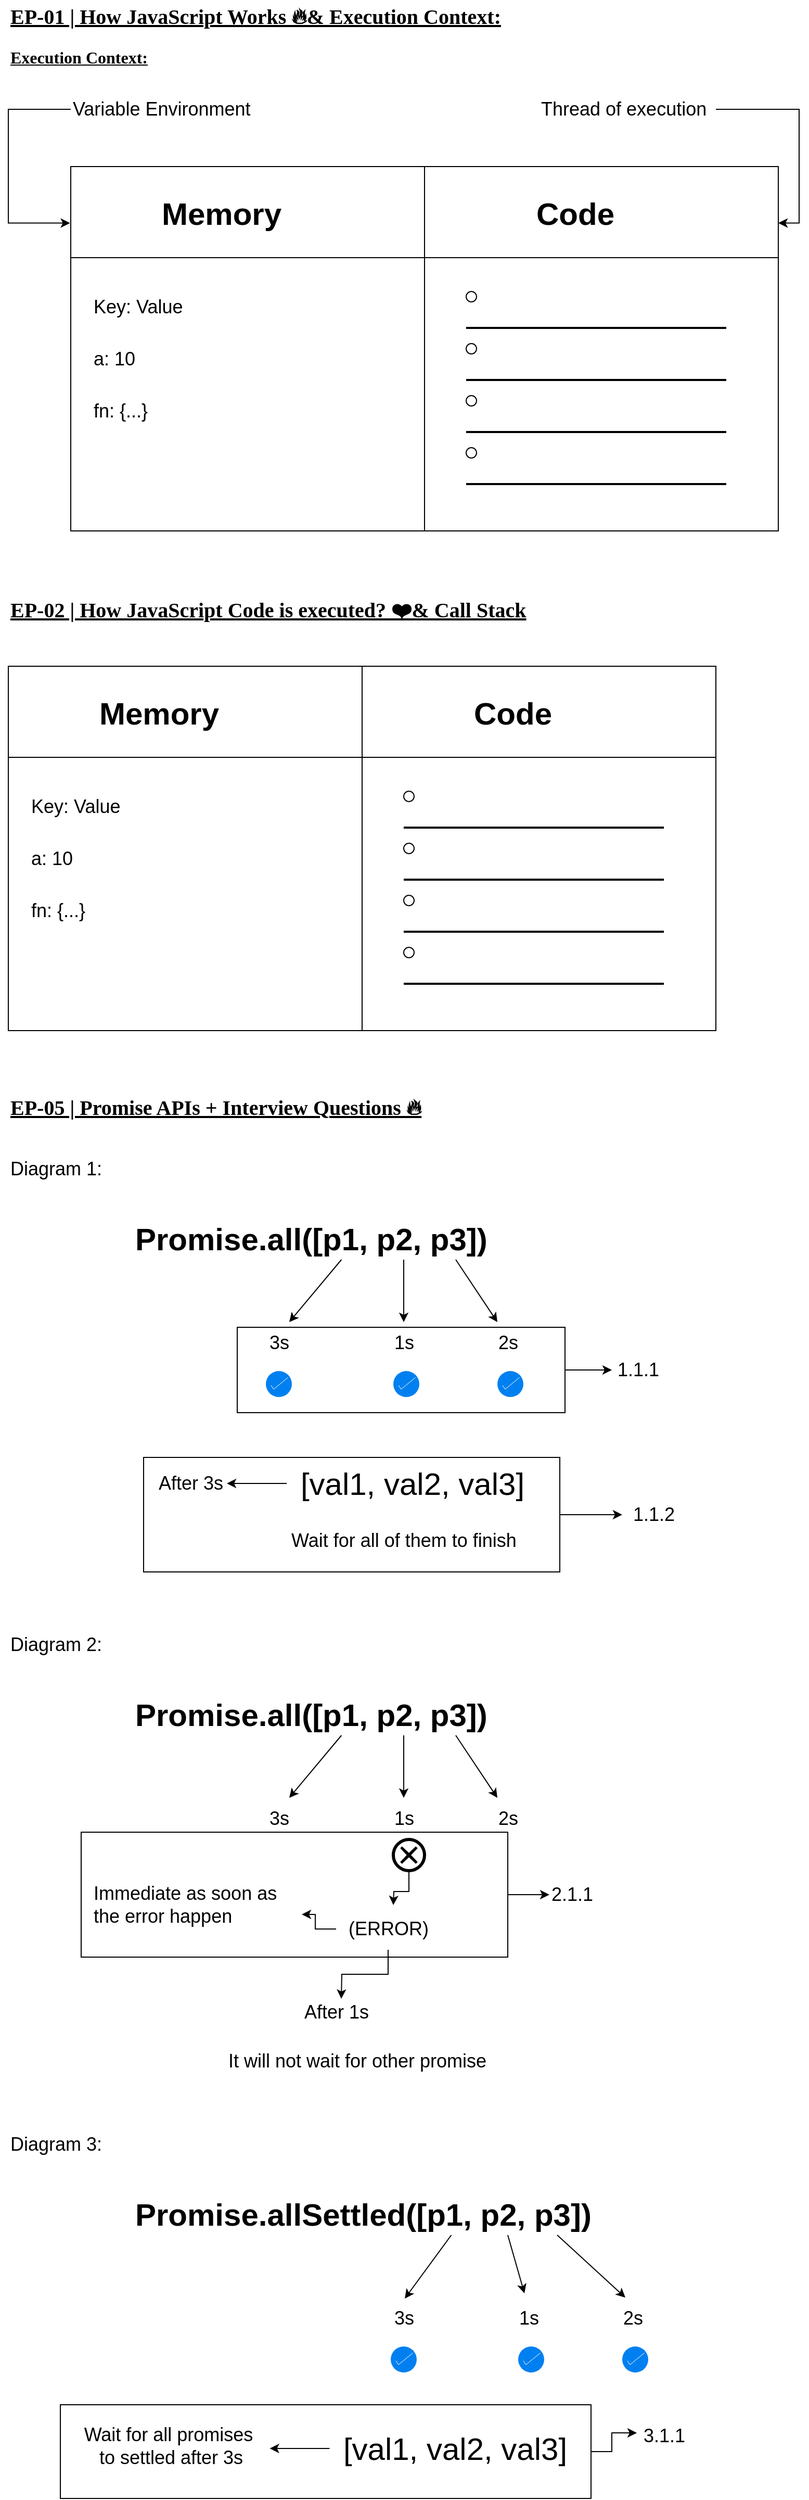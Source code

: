 <mxfile version="24.7.17">
  <diagram name="Page-1" id="IenoM4D7ilRDQg2AX0kS">
    <mxGraphModel dx="880" dy="468" grid="1" gridSize="10" guides="1" tooltips="1" connect="1" arrows="1" fold="1" page="1" pageScale="1" pageWidth="850" pageHeight="1100" math="0" shadow="0">
      <root>
        <mxCell id="0" />
        <mxCell id="1" parent="0" />
        <mxCell id="xbgUnlMK1WNvJELJu_Kj-1" value="&lt;div style=&quot;&quot;&gt;&lt;font size=&quot;1&quot; face=&quot;poppins&quot; style=&quot;&quot;&gt;&lt;b style=&quot;&quot;&gt;&lt;u style=&quot;font-size: 20px;&quot;&gt;EP-01 | How JavaScript Works 🔥&amp;amp; Execution Context:&lt;/u&gt;&lt;/b&gt;&lt;/font&gt;&lt;/div&gt;" style="text;html=1;align=left;verticalAlign=middle;whiteSpace=wrap;rounded=0;strokeWidth=1;" parent="1" vertex="1">
          <mxGeometry x="40" y="40" width="550" height="30" as="geometry" />
        </mxCell>
        <mxCell id="xbgUnlMK1WNvJELJu_Kj-2" value="&lt;div style=&quot;font-size: 16px;&quot;&gt;&lt;font face=&quot;poppins&quot; style=&quot;font-size: 16px;&quot;&gt;&lt;b&gt;&lt;u&gt;Execution Context:&lt;/u&gt;&lt;/b&gt;&lt;/font&gt;&lt;/div&gt;" style="text;html=1;align=left;verticalAlign=middle;whiteSpace=wrap;rounded=0;strokeWidth=1;" parent="1" vertex="1">
          <mxGeometry x="40" y="80" width="440" height="30" as="geometry" />
        </mxCell>
        <mxCell id="oHFfaCjihx42DzxQGfnm-2" value="&lt;div style=&quot;&quot;&gt;&lt;font face=&quot;poppins&quot;&gt;&lt;span style=&quot;font-size: 20px;&quot;&gt;&lt;b&gt;&lt;u&gt;EP-02 | How JavaScript Code is executed? ❤️&amp;amp; Call Stack&lt;/u&gt;&lt;/b&gt;&lt;/span&gt;&lt;/font&gt;&lt;br&gt;&lt;/div&gt;" style="text;html=1;align=left;verticalAlign=middle;whiteSpace=wrap;rounded=0;strokeWidth=1;" parent="1" vertex="1">
          <mxGeometry x="40" y="610" width="740" height="30" as="geometry" />
        </mxCell>
        <mxCell id="oHFfaCjihx42DzxQGfnm-29" value="" style="group" parent="1" vertex="1" connectable="0">
          <mxGeometry x="40" y="130" width="760" height="420" as="geometry" />
        </mxCell>
        <mxCell id="xbgUnlMK1WNvJELJu_Kj-4" value="" style="rounded=0;whiteSpace=wrap;html=1;fillColor=none;" parent="oHFfaCjihx42DzxQGfnm-29" vertex="1">
          <mxGeometry x="60" y="70" width="680" height="350" as="geometry" />
        </mxCell>
        <mxCell id="xbgUnlMK1WNvJELJu_Kj-16" value="" style="endArrow=none;html=1;rounded=0;entryX=0.5;entryY=0;entryDx=0;entryDy=0;exitX=0.5;exitY=1;exitDx=0;exitDy=0;" parent="oHFfaCjihx42DzxQGfnm-29" source="xbgUnlMK1WNvJELJu_Kj-4" target="xbgUnlMK1WNvJELJu_Kj-4" edge="1">
          <mxGeometry width="50" height="50" relative="1" as="geometry">
            <mxPoint x="360" y="170" as="sourcePoint" />
            <mxPoint x="410" y="120" as="targetPoint" />
          </mxGeometry>
        </mxCell>
        <mxCell id="xbgUnlMK1WNvJELJu_Kj-17" value="" style="endArrow=none;html=1;rounded=0;entryX=0;entryY=0.25;entryDx=0;entryDy=0;exitX=1;exitY=0.25;exitDx=0;exitDy=0;" parent="oHFfaCjihx42DzxQGfnm-29" source="xbgUnlMK1WNvJELJu_Kj-4" target="xbgUnlMK1WNvJELJu_Kj-4" edge="1">
          <mxGeometry width="50" height="50" relative="1" as="geometry">
            <mxPoint x="450" y="410" as="sourcePoint" />
            <mxPoint x="450" y="60" as="targetPoint" />
          </mxGeometry>
        </mxCell>
        <mxCell id="xbgUnlMK1WNvJELJu_Kj-18" value="&lt;font style=&quot;font-size: 30px;&quot;&gt;&lt;b style=&quot;font-size: 30px;&quot;&gt;Memory&lt;/b&gt;&lt;/font&gt;" style="text;html=1;align=center;verticalAlign=middle;whiteSpace=wrap;rounded=0;fontSize=30;" parent="oHFfaCjihx42DzxQGfnm-29" vertex="1">
          <mxGeometry x="150" y="100" width="110" height="30" as="geometry" />
        </mxCell>
        <mxCell id="xbgUnlMK1WNvJELJu_Kj-19" value="&lt;font style=&quot;font-size: 30px;&quot;&gt;&lt;b style=&quot;font-size: 30px;&quot;&gt;Code&lt;/b&gt;&lt;/font&gt;" style="text;html=1;align=center;verticalAlign=middle;whiteSpace=wrap;rounded=0;fontSize=30;" parent="oHFfaCjihx42DzxQGfnm-29" vertex="1">
          <mxGeometry x="490" y="100" width="110" height="30" as="geometry" />
        </mxCell>
        <mxCell id="xbgUnlMK1WNvJELJu_Kj-21" value="&lt;font style=&quot;font-size: 18px;&quot;&gt;Key: Value&lt;/font&gt;" style="text;html=1;align=left;verticalAlign=middle;whiteSpace=wrap;rounded=0;fontSize=18;" parent="oHFfaCjihx42DzxQGfnm-29" vertex="1">
          <mxGeometry x="80" y="190" width="90" height="30" as="geometry" />
        </mxCell>
        <mxCell id="xbgUnlMK1WNvJELJu_Kj-22" value="&lt;font style=&quot;font-size: 18px;&quot;&gt;a: 10&lt;/font&gt;" style="text;html=1;align=left;verticalAlign=middle;whiteSpace=wrap;rounded=0;fontSize=18;" parent="oHFfaCjihx42DzxQGfnm-29" vertex="1">
          <mxGeometry x="80" y="240" width="90" height="30" as="geometry" />
        </mxCell>
        <mxCell id="xbgUnlMK1WNvJELJu_Kj-23" value="&lt;font style=&quot;font-size: 18px;&quot;&gt;fn: {...}&lt;/font&gt;" style="text;html=1;align=left;verticalAlign=middle;whiteSpace=wrap;rounded=0;fontSize=18;" parent="oHFfaCjihx42DzxQGfnm-29" vertex="1">
          <mxGeometry x="80" y="290" width="90" height="30" as="geometry" />
        </mxCell>
        <mxCell id="xbgUnlMK1WNvJELJu_Kj-94" value="" style="group" parent="oHFfaCjihx42DzxQGfnm-29" vertex="1" connectable="0">
          <mxGeometry x="440" y="190" width="250" height="40" as="geometry" />
        </mxCell>
        <mxCell id="xbgUnlMK1WNvJELJu_Kj-24" value="" style="ellipse;whiteSpace=wrap;html=1;aspect=fixed;fillColor=none;" parent="xbgUnlMK1WNvJELJu_Kj-94" vertex="1">
          <mxGeometry width="10" height="10" as="geometry" />
        </mxCell>
        <mxCell id="xbgUnlMK1WNvJELJu_Kj-93" value="" style="line;strokeWidth=2;html=1;" parent="xbgUnlMK1WNvJELJu_Kj-94" vertex="1">
          <mxGeometry y="30" width="250" height="10" as="geometry" />
        </mxCell>
        <mxCell id="xbgUnlMK1WNvJELJu_Kj-99" value="" style="group" parent="oHFfaCjihx42DzxQGfnm-29" vertex="1" connectable="0">
          <mxGeometry x="440" y="240" width="250" height="40" as="geometry" />
        </mxCell>
        <mxCell id="xbgUnlMK1WNvJELJu_Kj-100" value="" style="ellipse;whiteSpace=wrap;html=1;aspect=fixed;fillColor=none;" parent="xbgUnlMK1WNvJELJu_Kj-99" vertex="1">
          <mxGeometry width="10" height="10" as="geometry" />
        </mxCell>
        <mxCell id="xbgUnlMK1WNvJELJu_Kj-101" value="" style="line;strokeWidth=2;html=1;" parent="xbgUnlMK1WNvJELJu_Kj-99" vertex="1">
          <mxGeometry y="30" width="250" height="10" as="geometry" />
        </mxCell>
        <mxCell id="xbgUnlMK1WNvJELJu_Kj-102" value="" style="group" parent="oHFfaCjihx42DzxQGfnm-29" vertex="1" connectable="0">
          <mxGeometry x="440" y="290" width="250" height="40" as="geometry" />
        </mxCell>
        <mxCell id="xbgUnlMK1WNvJELJu_Kj-103" value="" style="ellipse;whiteSpace=wrap;html=1;aspect=fixed;fillColor=none;" parent="xbgUnlMK1WNvJELJu_Kj-102" vertex="1">
          <mxGeometry width="10" height="10" as="geometry" />
        </mxCell>
        <mxCell id="xbgUnlMK1WNvJELJu_Kj-104" value="" style="line;strokeWidth=2;html=1;" parent="xbgUnlMK1WNvJELJu_Kj-102" vertex="1">
          <mxGeometry y="30" width="250" height="10" as="geometry" />
        </mxCell>
        <mxCell id="xbgUnlMK1WNvJELJu_Kj-111" value="" style="group" parent="oHFfaCjihx42DzxQGfnm-29" vertex="1" connectable="0">
          <mxGeometry x="440" y="340" width="250" height="40" as="geometry" />
        </mxCell>
        <mxCell id="xbgUnlMK1WNvJELJu_Kj-112" value="" style="ellipse;whiteSpace=wrap;html=1;aspect=fixed;fillColor=none;" parent="xbgUnlMK1WNvJELJu_Kj-111" vertex="1">
          <mxGeometry width="10" height="10" as="geometry" />
        </mxCell>
        <mxCell id="xbgUnlMK1WNvJELJu_Kj-113" value="" style="line;strokeWidth=2;html=1;" parent="xbgUnlMK1WNvJELJu_Kj-111" vertex="1">
          <mxGeometry y="30" width="250" height="10" as="geometry" />
        </mxCell>
        <mxCell id="xbgUnlMK1WNvJELJu_Kj-114" value="Variable Environment" style="text;html=1;align=left;verticalAlign=middle;whiteSpace=wrap;rounded=0;fontSize=18;" parent="oHFfaCjihx42DzxQGfnm-29" vertex="1">
          <mxGeometry x="60" width="180" height="30" as="geometry" />
        </mxCell>
        <mxCell id="xbgUnlMK1WNvJELJu_Kj-126" value=" " style="edgeStyle=orthogonalEdgeStyle;rounded=0;orthogonalLoop=1;jettySize=auto;html=1;entryX=-0.001;entryY=0.155;entryDx=0;entryDy=0;entryPerimeter=0;exitX=0;exitY=0.5;exitDx=0;exitDy=0;" parent="oHFfaCjihx42DzxQGfnm-29" source="xbgUnlMK1WNvJELJu_Kj-114" target="xbgUnlMK1WNvJELJu_Kj-4" edge="1">
          <mxGeometry relative="1" as="geometry">
            <Array as="points">
              <mxPoint y="15" />
              <mxPoint y="124" />
            </Array>
          </mxGeometry>
        </mxCell>
        <mxCell id="xbgUnlMK1WNvJELJu_Kj-127" value="Thread of execution" style="text;html=1;align=left;verticalAlign=middle;whiteSpace=wrap;rounded=0;fontSize=18;" parent="oHFfaCjihx42DzxQGfnm-29" vertex="1">
          <mxGeometry x="510" width="170" height="30" as="geometry" />
        </mxCell>
        <mxCell id="xbgUnlMK1WNvJELJu_Kj-131" style="edgeStyle=orthogonalEdgeStyle;rounded=0;orthogonalLoop=1;jettySize=auto;html=1;entryX=1;entryY=0.155;entryDx=0;entryDy=0;entryPerimeter=0;" parent="oHFfaCjihx42DzxQGfnm-29" source="xbgUnlMK1WNvJELJu_Kj-127" target="xbgUnlMK1WNvJELJu_Kj-4" edge="1">
          <mxGeometry relative="1" as="geometry">
            <Array as="points">
              <mxPoint x="760" y="15" />
              <mxPoint x="760" y="124" />
            </Array>
          </mxGeometry>
        </mxCell>
        <mxCell id="BOO1bQwASn4AwliXYISy-4" value="" style="group" parent="1" vertex="1" connectable="0">
          <mxGeometry x="40" y="680" width="730" height="350" as="geometry" />
        </mxCell>
        <mxCell id="oHFfaCjihx42DzxQGfnm-33" value="" style="rounded=0;whiteSpace=wrap;html=1;fillColor=none;" parent="BOO1bQwASn4AwliXYISy-4" vertex="1">
          <mxGeometry width="680" height="350" as="geometry" />
        </mxCell>
        <mxCell id="oHFfaCjihx42DzxQGfnm-34" value="" style="endArrow=none;html=1;rounded=0;entryX=0.5;entryY=0;entryDx=0;entryDy=0;exitX=0.5;exitY=1;exitDx=0;exitDy=0;" parent="BOO1bQwASn4AwliXYISy-4" source="oHFfaCjihx42DzxQGfnm-33" target="oHFfaCjihx42DzxQGfnm-33" edge="1">
          <mxGeometry width="50" height="50" relative="1" as="geometry">
            <mxPoint x="300" y="100" as="sourcePoint" />
            <mxPoint x="350" y="50" as="targetPoint" />
          </mxGeometry>
        </mxCell>
        <mxCell id="oHFfaCjihx42DzxQGfnm-35" value="" style="endArrow=none;html=1;rounded=0;entryX=0;entryY=0.25;entryDx=0;entryDy=0;exitX=1;exitY=0.25;exitDx=0;exitDy=0;" parent="BOO1bQwASn4AwliXYISy-4" source="oHFfaCjihx42DzxQGfnm-33" target="oHFfaCjihx42DzxQGfnm-33" edge="1">
          <mxGeometry width="50" height="50" relative="1" as="geometry">
            <mxPoint x="390" y="340" as="sourcePoint" />
            <mxPoint x="390" y="-10" as="targetPoint" />
          </mxGeometry>
        </mxCell>
        <mxCell id="oHFfaCjihx42DzxQGfnm-36" value="&lt;font style=&quot;font-size: 30px;&quot;&gt;&lt;b style=&quot;font-size: 30px;&quot;&gt;Memory&lt;/b&gt;&lt;/font&gt;" style="text;html=1;align=center;verticalAlign=middle;whiteSpace=wrap;rounded=0;fontSize=30;" parent="BOO1bQwASn4AwliXYISy-4" vertex="1">
          <mxGeometry x="90" y="30" width="110" height="30" as="geometry" />
        </mxCell>
        <mxCell id="oHFfaCjihx42DzxQGfnm-37" value="&lt;font style=&quot;font-size: 30px;&quot;&gt;&lt;b style=&quot;font-size: 30px;&quot;&gt;Code&lt;/b&gt;&lt;/font&gt;" style="text;html=1;align=center;verticalAlign=middle;whiteSpace=wrap;rounded=0;fontSize=30;" parent="BOO1bQwASn4AwliXYISy-4" vertex="1">
          <mxGeometry x="430" y="30" width="110" height="30" as="geometry" />
        </mxCell>
        <mxCell id="oHFfaCjihx42DzxQGfnm-38" value="&lt;font style=&quot;font-size: 18px;&quot;&gt;Key: Value&lt;/font&gt;" style="text;html=1;align=left;verticalAlign=middle;whiteSpace=wrap;rounded=0;fontSize=18;" parent="BOO1bQwASn4AwliXYISy-4" vertex="1">
          <mxGeometry x="20" y="120" width="90" height="30" as="geometry" />
        </mxCell>
        <mxCell id="oHFfaCjihx42DzxQGfnm-39" value="&lt;font style=&quot;font-size: 18px;&quot;&gt;a: 10&lt;/font&gt;" style="text;html=1;align=left;verticalAlign=middle;whiteSpace=wrap;rounded=0;fontSize=18;" parent="BOO1bQwASn4AwliXYISy-4" vertex="1">
          <mxGeometry x="20" y="170" width="90" height="30" as="geometry" />
        </mxCell>
        <mxCell id="oHFfaCjihx42DzxQGfnm-40" value="&lt;font style=&quot;font-size: 18px;&quot;&gt;fn: {...}&lt;/font&gt;" style="text;html=1;align=left;verticalAlign=middle;whiteSpace=wrap;rounded=0;fontSize=18;" parent="BOO1bQwASn4AwliXYISy-4" vertex="1">
          <mxGeometry x="20" y="220" width="90" height="30" as="geometry" />
        </mxCell>
        <mxCell id="oHFfaCjihx42DzxQGfnm-41" value="" style="group" parent="BOO1bQwASn4AwliXYISy-4" vertex="1" connectable="0">
          <mxGeometry x="380" y="120" width="250" height="40" as="geometry" />
        </mxCell>
        <mxCell id="oHFfaCjihx42DzxQGfnm-42" value="" style="ellipse;whiteSpace=wrap;html=1;aspect=fixed;fillColor=none;" parent="oHFfaCjihx42DzxQGfnm-41" vertex="1">
          <mxGeometry width="10" height="10" as="geometry" />
        </mxCell>
        <mxCell id="oHFfaCjihx42DzxQGfnm-43" value="" style="line;strokeWidth=2;html=1;" parent="oHFfaCjihx42DzxQGfnm-41" vertex="1">
          <mxGeometry y="30" width="250" height="10" as="geometry" />
        </mxCell>
        <mxCell id="oHFfaCjihx42DzxQGfnm-44" value="" style="group" parent="BOO1bQwASn4AwliXYISy-4" vertex="1" connectable="0">
          <mxGeometry x="380" y="170" width="250" height="40" as="geometry" />
        </mxCell>
        <mxCell id="oHFfaCjihx42DzxQGfnm-45" value="" style="ellipse;whiteSpace=wrap;html=1;aspect=fixed;fillColor=none;" parent="oHFfaCjihx42DzxQGfnm-44" vertex="1">
          <mxGeometry width="10" height="10" as="geometry" />
        </mxCell>
        <mxCell id="oHFfaCjihx42DzxQGfnm-46" value="" style="line;strokeWidth=2;html=1;" parent="oHFfaCjihx42DzxQGfnm-44" vertex="1">
          <mxGeometry y="30" width="250" height="10" as="geometry" />
        </mxCell>
        <mxCell id="oHFfaCjihx42DzxQGfnm-47" value="" style="group" parent="BOO1bQwASn4AwliXYISy-4" vertex="1" connectable="0">
          <mxGeometry x="380" y="220" width="250" height="40" as="geometry" />
        </mxCell>
        <mxCell id="oHFfaCjihx42DzxQGfnm-48" value="" style="ellipse;whiteSpace=wrap;html=1;aspect=fixed;fillColor=none;" parent="oHFfaCjihx42DzxQGfnm-47" vertex="1">
          <mxGeometry width="10" height="10" as="geometry" />
        </mxCell>
        <mxCell id="oHFfaCjihx42DzxQGfnm-49" value="" style="line;strokeWidth=2;html=1;" parent="oHFfaCjihx42DzxQGfnm-47" vertex="1">
          <mxGeometry y="30" width="250" height="10" as="geometry" />
        </mxCell>
        <mxCell id="oHFfaCjihx42DzxQGfnm-50" value="" style="group" parent="BOO1bQwASn4AwliXYISy-4" vertex="1" connectable="0">
          <mxGeometry x="380" y="270" width="250" height="40" as="geometry" />
        </mxCell>
        <mxCell id="oHFfaCjihx42DzxQGfnm-51" value="" style="ellipse;whiteSpace=wrap;html=1;aspect=fixed;fillColor=none;" parent="oHFfaCjihx42DzxQGfnm-50" vertex="1">
          <mxGeometry width="10" height="10" as="geometry" />
        </mxCell>
        <mxCell id="oHFfaCjihx42DzxQGfnm-52" value="" style="line;strokeWidth=2;html=1;" parent="oHFfaCjihx42DzxQGfnm-50" vertex="1">
          <mxGeometry y="30" width="250" height="10" as="geometry" />
        </mxCell>
        <mxCell id="5knfukVePvU2dX9y0HkE-3" value="&lt;span style=&quot;color: rgba(0, 0, 0, 0); font-family: monospace; font-size: 0px; text-align: start;&quot;&gt;%3CmxGraphModel%3E%3Croot%3E%3CmxCell%20id%3D%220%22%2F%3E%3CmxCell%20id%3D%221%22%20parent%3D%220%22%2F%3E%3CmxCell%20id%3D%222%22%20value%3D%22%26lt%3Bdiv%20style%3D%26quot%3B%26quot%3B%26gt%3B%26lt%3Bfont%20face%3D%26quot%3Bpoppins%26quot%3B%26gt%3B%26lt%3Bspan%20style%3D%26quot%3Bfont-size%3A%2020px%3B%26quot%3B%26gt%3B%26lt%3Bb%26gt%3B%26lt%3Bu%26gt%3BEP-02%20%7C%20How%20JavaScript%20Code%20is%20executed%3F%20%E2%9D%A4%EF%B8%8F%26amp%3Bamp%3B%20Call%20Stack%26lt%3B%2Fu%26gt%3B%26lt%3B%2Fb%26gt%3B%26lt%3B%2Fspan%26gt%3B%26lt%3B%2Ffont%26gt%3B%26lt%3Bbr%26gt%3B%26lt%3B%2Fdiv%26gt%3B%22%20style%3D%22text%3Bhtml%3D1%3Balign%3Dleft%3BverticalAlign%3Dmiddle%3BwhiteSpace%3Dwrap%3Brounded%3D0%3BstrokeWidth%3D1%3B%22%20vertex%3D%221%22%20parent%3D%221%22%3E%3CmxGeometry%20x%3D%2240%22%20y%3D%22610%22%20width%3D%22740%22%20height%3D%2230%22%20as%3D%22geometry%22%2F%3E%3C%2FmxCell%3E%3C%2Froot%3E%3C%2FmxGraphModel%3E&lt;/span&gt;" style="text;html=1;align=center;verticalAlign=middle;resizable=0;points=[];autosize=1;strokeColor=none;fillColor=none;" vertex="1" parent="1">
          <mxGeometry x="70" y="1058" width="20" height="30" as="geometry" />
        </mxCell>
        <mxCell id="5knfukVePvU2dX9y0HkE-4" value="&lt;div style=&quot;&quot;&gt;&lt;font face=&quot;poppins&quot;&gt;&lt;span style=&quot;font-size: 20px;&quot;&gt;&lt;b&gt;&lt;u&gt;EP-05 | Promise APIs + Interview Questions 🔥&lt;/u&gt;&lt;/b&gt;&lt;/span&gt;&lt;/font&gt;&lt;br&gt;&lt;/div&gt;" style="text;html=1;align=left;verticalAlign=middle;whiteSpace=wrap;rounded=0;strokeWidth=1;" vertex="1" parent="1">
          <mxGeometry x="40" y="1088" width="740" height="30" as="geometry" />
        </mxCell>
        <mxCell id="5knfukVePvU2dX9y0HkE-45" value="" style="group" vertex="1" connectable="0" parent="1">
          <mxGeometry x="40" y="1143" width="670" height="407" as="geometry" />
        </mxCell>
        <mxCell id="5knfukVePvU2dX9y0HkE-29" value="&lt;span style=&quot;font-weight: normal; font-size: 18px;&quot;&gt;&lt;font style=&quot;font-size: 18px;&quot;&gt;Diagram 1:&lt;/font&gt;&lt;/span&gt;" style="text;html=1;align=left;verticalAlign=middle;resizable=0;points=[];autosize=1;strokeColor=none;fillColor=none;fontStyle=1;fontSize=18;" vertex="1" parent="5knfukVePvU2dX9y0HkE-45">
          <mxGeometry width="110" height="40" as="geometry" />
        </mxCell>
        <mxCell id="5knfukVePvU2dX9y0HkE-44" value="" style="group" vertex="1" connectable="0" parent="5knfukVePvU2dX9y0HkE-45">
          <mxGeometry x="120" y="47" width="550" height="360" as="geometry" />
        </mxCell>
        <mxCell id="5knfukVePvU2dX9y0HkE-28" value="" style="group" vertex="1" connectable="0" parent="5knfukVePvU2dX9y0HkE-44">
          <mxGeometry width="515" height="200" as="geometry" />
        </mxCell>
        <mxCell id="5knfukVePvU2dX9y0HkE-5" value="&lt;h2&gt;&lt;b&gt;&lt;font style=&quot;font-size: 30px;&quot;&gt;Promise.all([p1, p2, p3])&lt;/font&gt;&lt;/b&gt;&lt;/h2&gt;" style="text;html=1;align=left;verticalAlign=middle;resizable=0;points=[];autosize=1;strokeColor=none;fillColor=none;" vertex="1" parent="5knfukVePvU2dX9y0HkE-28">
          <mxGeometry width="360" height="80" as="geometry" />
        </mxCell>
        <mxCell id="5knfukVePvU2dX9y0HkE-32" value="" style="group" vertex="1" connectable="0" parent="5knfukVePvU2dX9y0HkE-28">
          <mxGeometry x="100" y="120" width="415" height="87" as="geometry" />
        </mxCell>
        <mxCell id="5knfukVePvU2dX9y0HkE-21" value="" style="rounded=0;whiteSpace=wrap;html=1;fillColor=none;" vertex="1" parent="5knfukVePvU2dX9y0HkE-32">
          <mxGeometry y="5" width="315" height="82" as="geometry" />
        </mxCell>
        <mxCell id="5knfukVePvU2dX9y0HkE-31" value="" style="group" vertex="1" connectable="0" parent="5knfukVePvU2dX9y0HkE-32">
          <mxGeometry x="20" width="395" height="72" as="geometry" />
        </mxCell>
        <mxCell id="5knfukVePvU2dX9y0HkE-25" style="edgeStyle=orthogonalEdgeStyle;rounded=0;orthogonalLoop=1;jettySize=auto;html=1;" edge="1" parent="5knfukVePvU2dX9y0HkE-31" source="5knfukVePvU2dX9y0HkE-21">
          <mxGeometry relative="1" as="geometry">
            <mxPoint x="340" y="46" as="targetPoint" />
          </mxGeometry>
        </mxCell>
        <mxCell id="5knfukVePvU2dX9y0HkE-14" value="&lt;font style=&quot;font-size: 18px;&quot;&gt;3s&lt;/font&gt;" style="text;html=1;align=center;verticalAlign=middle;resizable=0;points=[];autosize=1;strokeColor=none;fillColor=none;" vertex="1" parent="5knfukVePvU2dX9y0HkE-31">
          <mxGeometry width="40" height="40" as="geometry" />
        </mxCell>
        <mxCell id="5knfukVePvU2dX9y0HkE-15" value="&lt;font style=&quot;font-size: 18px;&quot;&gt;1s&lt;/font&gt;" style="text;html=1;align=center;verticalAlign=middle;resizable=0;points=[];autosize=1;strokeColor=none;fillColor=none;" vertex="1" parent="5knfukVePvU2dX9y0HkE-31">
          <mxGeometry x="120" width="40" height="40" as="geometry" />
        </mxCell>
        <mxCell id="5knfukVePvU2dX9y0HkE-16" value="&lt;font style=&quot;font-size: 18px;&quot;&gt;2s&lt;/font&gt;" style="text;html=1;align=center;verticalAlign=middle;resizable=0;points=[];autosize=1;strokeColor=none;fillColor=none;" vertex="1" parent="5knfukVePvU2dX9y0HkE-31">
          <mxGeometry x="220" width="40" height="40" as="geometry" />
        </mxCell>
        <mxCell id="5knfukVePvU2dX9y0HkE-17" value="" style="html=1;verticalLabelPosition=bottom;labelBackgroundColor=#ffffff;verticalAlign=top;shadow=0;dashed=0;strokeWidth=2;shape=mxgraph.ios7.misc.select;fillColor=#0080f0;strokeColor=#ffffff;sketch=0;aspect=fixed;" vertex="1" parent="5knfukVePvU2dX9y0HkE-31">
          <mxGeometry x="7.5" y="47" width="25" height="25" as="geometry" />
        </mxCell>
        <mxCell id="5knfukVePvU2dX9y0HkE-18" value="" style="html=1;verticalLabelPosition=bottom;labelBackgroundColor=#ffffff;verticalAlign=top;shadow=0;dashed=0;strokeWidth=2;shape=mxgraph.ios7.misc.select;fillColor=#0080f0;strokeColor=#ffffff;sketch=0;aspect=fixed;" vertex="1" parent="5knfukVePvU2dX9y0HkE-31">
          <mxGeometry x="130" y="47" width="25" height="25" as="geometry" />
        </mxCell>
        <mxCell id="5knfukVePvU2dX9y0HkE-19" value="" style="html=1;verticalLabelPosition=bottom;labelBackgroundColor=#ffffff;verticalAlign=top;shadow=0;dashed=0;strokeWidth=2;shape=mxgraph.ios7.misc.select;fillColor=#0080f0;strokeColor=#ffffff;sketch=0;aspect=fixed;" vertex="1" parent="5knfukVePvU2dX9y0HkE-31">
          <mxGeometry x="230" y="47" width="25" height="25" as="geometry" />
        </mxCell>
        <mxCell id="5knfukVePvU2dX9y0HkE-26" value="&lt;font style=&quot;font-size: 18px;&quot;&gt;1.1.1&lt;/font&gt;" style="text;html=1;align=center;verticalAlign=middle;resizable=0;points=[];autosize=1;strokeColor=none;fillColor=none;" vertex="1" parent="5knfukVePvU2dX9y0HkE-31">
          <mxGeometry x="335" y="26" width="60" height="40" as="geometry" />
        </mxCell>
        <mxCell id="5knfukVePvU2dX9y0HkE-33" value="" style="group" vertex="1" connectable="0" parent="5knfukVePvU2dX9y0HkE-28">
          <mxGeometry x="150" y="60" width="200" height="60" as="geometry" />
        </mxCell>
        <mxCell id="5knfukVePvU2dX9y0HkE-10" value="" style="endArrow=classic;html=1;rounded=0;exitX=0.556;exitY=0.75;exitDx=0;exitDy=0;exitPerimeter=0;" edge="1" parent="5knfukVePvU2dX9y0HkE-33" source="5knfukVePvU2dX9y0HkE-5">
          <mxGeometry width="50" height="50" relative="1" as="geometry">
            <mxPoint x="10" y="100" as="sourcePoint" />
            <mxPoint y="60" as="targetPoint" />
          </mxGeometry>
        </mxCell>
        <mxCell id="5knfukVePvU2dX9y0HkE-11" value="" style="endArrow=classic;html=1;rounded=0;exitX=0.556;exitY=0.75;exitDx=0;exitDy=0;exitPerimeter=0;" edge="1" parent="5knfukVePvU2dX9y0HkE-33">
          <mxGeometry width="50" height="50" relative="1" as="geometry">
            <mxPoint x="110" as="sourcePoint" />
            <mxPoint x="110" y="60" as="targetPoint" />
          </mxGeometry>
        </mxCell>
        <mxCell id="5knfukVePvU2dX9y0HkE-12" value="" style="endArrow=classic;html=1;rounded=0;exitX=0.556;exitY=0.75;exitDx=0;exitDy=0;exitPerimeter=0;" edge="1" parent="5knfukVePvU2dX9y0HkE-33">
          <mxGeometry width="50" height="50" relative="1" as="geometry">
            <mxPoint x="160" as="sourcePoint" />
            <mxPoint x="200" y="60" as="targetPoint" />
          </mxGeometry>
        </mxCell>
        <mxCell id="5knfukVePvU2dX9y0HkE-41" value="" style="group" vertex="1" connectable="0" parent="5knfukVePvU2dX9y0HkE-44">
          <mxGeometry x="10" y="250" width="540" height="110" as="geometry" />
        </mxCell>
        <mxCell id="5knfukVePvU2dX9y0HkE-39" style="edgeStyle=orthogonalEdgeStyle;rounded=0;orthogonalLoop=1;jettySize=auto;html=1;" edge="1" parent="5knfukVePvU2dX9y0HkE-41" source="5knfukVePvU2dX9y0HkE-38">
          <mxGeometry relative="1" as="geometry">
            <mxPoint x="460" y="55" as="targetPoint" />
          </mxGeometry>
        </mxCell>
        <mxCell id="5knfukVePvU2dX9y0HkE-38" value="" style="rounded=0;whiteSpace=wrap;html=1;fillColor=none;" vertex="1" parent="5knfukVePvU2dX9y0HkE-41">
          <mxGeometry width="400" height="110" as="geometry" />
        </mxCell>
        <mxCell id="5knfukVePvU2dX9y0HkE-36" style="edgeStyle=orthogonalEdgeStyle;rounded=0;orthogonalLoop=1;jettySize=auto;html=1;" edge="1" parent="5knfukVePvU2dX9y0HkE-41" source="5knfukVePvU2dX9y0HkE-34">
          <mxGeometry relative="1" as="geometry">
            <mxPoint x="80" y="25" as="targetPoint" />
          </mxGeometry>
        </mxCell>
        <mxCell id="5knfukVePvU2dX9y0HkE-34" value="&lt;font style=&quot;font-size: 30px;&quot;&gt;[val1, val2, val3]&lt;/font&gt;" style="text;html=1;align=center;verticalAlign=middle;resizable=0;points=[];autosize=1;strokeColor=none;fillColor=none;" vertex="1" parent="5knfukVePvU2dX9y0HkE-41">
          <mxGeometry x="137.5" width="240" height="50" as="geometry" />
        </mxCell>
        <mxCell id="5knfukVePvU2dX9y0HkE-35" value="&lt;font style=&quot;font-size: 18px;&quot;&gt;After 3s&lt;/font&gt;" style="text;html=1;align=center;verticalAlign=middle;resizable=0;points=[];autosize=1;strokeColor=none;fillColor=none;" vertex="1" parent="5knfukVePvU2dX9y0HkE-41">
          <mxGeometry y="5" width="90" height="40" as="geometry" />
        </mxCell>
        <mxCell id="5knfukVePvU2dX9y0HkE-37" value="&lt;font style=&quot;font-size: 18px;&quot;&gt;Wait for all of them to finish&lt;/font&gt;" style="text;html=1;align=left;verticalAlign=middle;resizable=0;points=[];autosize=1;strokeColor=none;fillColor=none;" vertex="1" parent="5knfukVePvU2dX9y0HkE-41">
          <mxGeometry x="140" y="60" width="240" height="40" as="geometry" />
        </mxCell>
        <mxCell id="5knfukVePvU2dX9y0HkE-40" value="&lt;font style=&quot;font-size: 18px;&quot;&gt;1.1.2&lt;/font&gt;" style="text;html=1;align=center;verticalAlign=middle;resizable=0;points=[];autosize=1;strokeColor=none;fillColor=none;" vertex="1" parent="5knfukVePvU2dX9y0HkE-41">
          <mxGeometry x="460" y="35" width="60" height="40" as="geometry" />
        </mxCell>
        <mxCell id="5knfukVePvU2dX9y0HkE-99" value="" style="group" vertex="1" connectable="0" parent="1">
          <mxGeometry x="40" y="1600" width="635" height="440" as="geometry" />
        </mxCell>
        <mxCell id="5knfukVePvU2dX9y0HkE-92" style="edgeStyle=orthogonalEdgeStyle;rounded=0;orthogonalLoop=1;jettySize=auto;html=1;" edge="1" parent="5knfukVePvU2dX9y0HkE-99" source="5knfukVePvU2dX9y0HkE-91">
          <mxGeometry relative="1" as="geometry">
            <mxPoint x="520" y="260" as="targetPoint" />
          </mxGeometry>
        </mxCell>
        <mxCell id="5knfukVePvU2dX9y0HkE-91" value="" style="rounded=0;whiteSpace=wrap;html=1;fillColor=none;" vertex="1" parent="5knfukVePvU2dX9y0HkE-99">
          <mxGeometry x="70" y="200" width="410" height="120" as="geometry" />
        </mxCell>
        <mxCell id="5knfukVePvU2dX9y0HkE-87" value="&lt;font style=&quot;font-size: 18px;&quot;&gt;Immediate as soon as&amp;nbsp;&lt;/font&gt;&lt;div&gt;&lt;font style=&quot;font-size: 18px;&quot;&gt;the error happen&lt;/font&gt;&lt;/div&gt;" style="text;html=1;align=left;verticalAlign=middle;resizable=0;points=[];autosize=1;strokeColor=none;fillColor=none;" vertex="1" parent="5knfukVePvU2dX9y0HkE-99">
          <mxGeometry x="80" y="240" width="200" height="60" as="geometry" />
        </mxCell>
        <mxCell id="5knfukVePvU2dX9y0HkE-48" value="&lt;span style=&quot;font-weight: normal; font-size: 18px;&quot;&gt;&lt;font style=&quot;font-size: 18px;&quot;&gt;Diagram 2:&lt;/font&gt;&lt;/span&gt;" style="text;html=1;align=left;verticalAlign=middle;resizable=0;points=[];autosize=1;strokeColor=none;fillColor=none;fontStyle=1;fontSize=18;" vertex="1" parent="5knfukVePvU2dX9y0HkE-99">
          <mxGeometry width="110" height="40" as="geometry" />
        </mxCell>
        <mxCell id="5knfukVePvU2dX9y0HkE-50" value="" style="group" vertex="1" connectable="0" parent="5knfukVePvU2dX9y0HkE-99">
          <mxGeometry x="120" y="47" width="515" height="200" as="geometry" />
        </mxCell>
        <mxCell id="5knfukVePvU2dX9y0HkE-51" value="&lt;h2&gt;&lt;b&gt;&lt;font style=&quot;font-size: 30px;&quot;&gt;Promise.all([p1, p2, p3])&lt;/font&gt;&lt;/b&gt;&lt;/h2&gt;" style="text;html=1;align=left;verticalAlign=middle;resizable=0;points=[];autosize=1;strokeColor=none;fillColor=none;" vertex="1" parent="5knfukVePvU2dX9y0HkE-50">
          <mxGeometry width="360" height="80" as="geometry" />
        </mxCell>
        <mxCell id="5knfukVePvU2dX9y0HkE-52" value="" style="group" vertex="1" connectable="0" parent="5knfukVePvU2dX9y0HkE-50">
          <mxGeometry x="100" y="120" width="415" height="87" as="geometry" />
        </mxCell>
        <mxCell id="5knfukVePvU2dX9y0HkE-54" value="" style="group" vertex="1" connectable="0" parent="5knfukVePvU2dX9y0HkE-52">
          <mxGeometry x="20" width="395" height="83" as="geometry" />
        </mxCell>
        <mxCell id="5knfukVePvU2dX9y0HkE-56" value="&lt;font style=&quot;font-size: 18px;&quot;&gt;3s&lt;/font&gt;" style="text;html=1;align=center;verticalAlign=middle;resizable=0;points=[];autosize=1;strokeColor=none;fillColor=none;" vertex="1" parent="5knfukVePvU2dX9y0HkE-54">
          <mxGeometry width="40" height="40" as="geometry" />
        </mxCell>
        <mxCell id="5knfukVePvU2dX9y0HkE-57" value="&lt;font style=&quot;font-size: 18px;&quot;&gt;1s&lt;/font&gt;" style="text;html=1;align=center;verticalAlign=middle;resizable=0;points=[];autosize=1;strokeColor=none;fillColor=none;" vertex="1" parent="5knfukVePvU2dX9y0HkE-54">
          <mxGeometry x="120" width="40" height="40" as="geometry" />
        </mxCell>
        <mxCell id="5knfukVePvU2dX9y0HkE-58" value="&lt;font style=&quot;font-size: 18px;&quot;&gt;2s&lt;/font&gt;" style="text;html=1;align=center;verticalAlign=middle;resizable=0;points=[];autosize=1;strokeColor=none;fillColor=none;" vertex="1" parent="5knfukVePvU2dX9y0HkE-54">
          <mxGeometry x="220" width="40" height="40" as="geometry" />
        </mxCell>
        <mxCell id="5knfukVePvU2dX9y0HkE-81" style="edgeStyle=orthogonalEdgeStyle;rounded=0;orthogonalLoop=1;jettySize=auto;html=1;" edge="1" parent="5knfukVePvU2dX9y0HkE-54" source="5knfukVePvU2dX9y0HkE-76">
          <mxGeometry relative="1" as="geometry">
            <mxPoint x="130" y="103" as="targetPoint" />
          </mxGeometry>
        </mxCell>
        <mxCell id="5knfukVePvU2dX9y0HkE-76" value="" style="points=[[0.145,0.145,0],[0.5,0,0],[0.855,0.145,0],[1,0.5,0],[0.855,0.855,0],[0.5,1,0],[0.145,0.855,0],[0,0.5,0]];shape=mxgraph.bpmn.event;html=1;verticalLabelPosition=bottom;labelBackgroundColor=#ffffff;verticalAlign=top;align=center;perimeter=ellipsePerimeter;outlineConnect=0;aspect=fixed;outline=end;symbol=cancel;" vertex="1" parent="5knfukVePvU2dX9y0HkE-54">
          <mxGeometry x="130" y="40" width="30" height="30" as="geometry" />
        </mxCell>
        <mxCell id="5knfukVePvU2dX9y0HkE-63" value="" style="group" vertex="1" connectable="0" parent="5knfukVePvU2dX9y0HkE-50">
          <mxGeometry x="150" y="60" width="200" height="60" as="geometry" />
        </mxCell>
        <mxCell id="5knfukVePvU2dX9y0HkE-64" value="" style="endArrow=classic;html=1;rounded=0;exitX=0.556;exitY=0.75;exitDx=0;exitDy=0;exitPerimeter=0;" edge="1" parent="5knfukVePvU2dX9y0HkE-63" source="5knfukVePvU2dX9y0HkE-51">
          <mxGeometry width="50" height="50" relative="1" as="geometry">
            <mxPoint x="10" y="100" as="sourcePoint" />
            <mxPoint y="60" as="targetPoint" />
          </mxGeometry>
        </mxCell>
        <mxCell id="5knfukVePvU2dX9y0HkE-65" value="" style="endArrow=classic;html=1;rounded=0;exitX=0.556;exitY=0.75;exitDx=0;exitDy=0;exitPerimeter=0;" edge="1" parent="5knfukVePvU2dX9y0HkE-63">
          <mxGeometry width="50" height="50" relative="1" as="geometry">
            <mxPoint x="110" as="sourcePoint" />
            <mxPoint x="110" y="60" as="targetPoint" />
          </mxGeometry>
        </mxCell>
        <mxCell id="5knfukVePvU2dX9y0HkE-66" value="" style="endArrow=classic;html=1;rounded=0;exitX=0.556;exitY=0.75;exitDx=0;exitDy=0;exitPerimeter=0;" edge="1" parent="5knfukVePvU2dX9y0HkE-63">
          <mxGeometry width="50" height="50" relative="1" as="geometry">
            <mxPoint x="160" as="sourcePoint" />
            <mxPoint x="200" y="60" as="targetPoint" />
          </mxGeometry>
        </mxCell>
        <mxCell id="5knfukVePvU2dX9y0HkE-95" style="edgeStyle=orthogonalEdgeStyle;rounded=0;orthogonalLoop=1;jettySize=auto;html=1;fontFamily=Helvetica;fontSize=12;fontColor=default;autosize=1;resizable=0;" edge="1" parent="5knfukVePvU2dX9y0HkE-99" source="5knfukVePvU2dX9y0HkE-86">
          <mxGeometry relative="1" as="geometry">
            <mxPoint x="320" y="360" as="targetPoint" />
          </mxGeometry>
        </mxCell>
        <mxCell id="5knfukVePvU2dX9y0HkE-86" value="&lt;font style=&quot;font-size: 18px;&quot;&gt;(ERROR)&lt;/font&gt;" style="text;html=1;align=center;verticalAlign=middle;resizable=0;points=[];autosize=1;strokeColor=none;fillColor=none;" vertex="1" parent="5knfukVePvU2dX9y0HkE-99">
          <mxGeometry x="315" y="273" width="100" height="40" as="geometry" />
        </mxCell>
        <mxCell id="5knfukVePvU2dX9y0HkE-90" style="edgeStyle=orthogonalEdgeStyle;rounded=0;orthogonalLoop=1;jettySize=auto;html=1;entryX=1.01;entryY=0.65;entryDx=0;entryDy=0;entryPerimeter=0;" edge="1" parent="5knfukVePvU2dX9y0HkE-99" source="5knfukVePvU2dX9y0HkE-86" target="5knfukVePvU2dX9y0HkE-87">
          <mxGeometry relative="1" as="geometry" />
        </mxCell>
        <mxCell id="5knfukVePvU2dX9y0HkE-93" value="&lt;font style=&quot;font-size: 18px;&quot;&gt;2.1.1&lt;/font&gt;" style="text;html=1;align=left;verticalAlign=middle;resizable=0;points=[];autosize=1;strokeColor=none;fillColor=none;" vertex="1" parent="5knfukVePvU2dX9y0HkE-99">
          <mxGeometry x="520" y="240" width="60" height="40" as="geometry" />
        </mxCell>
        <mxCell id="5knfukVePvU2dX9y0HkE-96" value="&lt;font style=&quot;font-size: 18px;&quot;&gt;After 1s&lt;/font&gt;" style="text;html=1;align=center;verticalAlign=middle;resizable=0;points=[];autosize=1;strokeColor=none;fillColor=none;fontFamily=Helvetica;fontSize=12;fontColor=default;" vertex="1" parent="5knfukVePvU2dX9y0HkE-99">
          <mxGeometry x="270" y="353" width="90" height="40" as="geometry" />
        </mxCell>
        <mxCell id="5knfukVePvU2dX9y0HkE-97" value="&lt;font style=&quot;font-size: 18px;&quot;&gt;It will not wait for other promise&lt;/font&gt;" style="text;html=1;align=center;verticalAlign=middle;resizable=0;points=[];autosize=1;strokeColor=none;fillColor=none;fontFamily=Helvetica;fontSize=12;fontColor=default;" vertex="1" parent="5knfukVePvU2dX9y0HkE-99">
          <mxGeometry x="200" y="400" width="270" height="40" as="geometry" />
        </mxCell>
        <mxCell id="5knfukVePvU2dX9y0HkE-101" value="&lt;span style=&quot;font-weight: normal; font-size: 18px;&quot;&gt;&lt;font style=&quot;font-size: 18px;&quot;&gt;Diagram 3:&lt;/font&gt;&lt;/span&gt;" style="text;html=1;align=left;verticalAlign=middle;resizable=0;points=[];autosize=1;strokeColor=none;fillColor=none;fontStyle=1;fontSize=18;" vertex="1" parent="1">
          <mxGeometry x="40" y="2080" width="110" height="40" as="geometry" />
        </mxCell>
        <mxCell id="5knfukVePvU2dX9y0HkE-104" value="&lt;h2&gt;&lt;b&gt;&lt;font style=&quot;font-size: 30px;&quot;&gt;Promise.allSettled([p1, p2, p3])&lt;/font&gt;&lt;/b&gt;&lt;/h2&gt;" style="text;html=1;align=left;verticalAlign=middle;resizable=0;points=[];autosize=1;strokeColor=none;fillColor=none;" vertex="1" parent="1">
          <mxGeometry x="160" y="2127" width="460" height="80" as="geometry" />
        </mxCell>
        <mxCell id="5knfukVePvU2dX9y0HkE-117" value="" style="endArrow=classic;html=1;rounded=0;exitX=0.556;exitY=0.75;exitDx=0;exitDy=0;exitPerimeter=0;entryX=0.525;entryY=0.025;entryDx=0;entryDy=0;entryPerimeter=0;" edge="1" parent="1" target="5knfukVePvU2dX9y0HkE-109">
          <mxGeometry width="50" height="50" relative="1" as="geometry">
            <mxPoint x="465.76" y="2187" as="sourcePoint" />
            <mxPoint x="360" y="2247" as="targetPoint" />
          </mxGeometry>
        </mxCell>
        <mxCell id="5knfukVePvU2dX9y0HkE-118" value="" style="endArrow=classic;html=1;rounded=0;exitX=0.556;exitY=0.75;exitDx=0;exitDy=0;exitPerimeter=0;entryX=0.4;entryY=-0.1;entryDx=0;entryDy=0;entryPerimeter=0;" edge="1" parent="1" target="5knfukVePvU2dX9y0HkE-110">
          <mxGeometry width="50" height="50" relative="1" as="geometry">
            <mxPoint x="520" y="2187" as="sourcePoint" />
            <mxPoint x="520" y="2247" as="targetPoint" />
          </mxGeometry>
        </mxCell>
        <mxCell id="5knfukVePvU2dX9y0HkE-119" value="" style="endArrow=classic;html=1;rounded=0;exitX=0.556;exitY=0.75;exitDx=0;exitDy=0;exitPerimeter=0;entryX=0.325;entryY=0;entryDx=0;entryDy=0;entryPerimeter=0;" edge="1" parent="1" target="5knfukVePvU2dX9y0HkE-111">
          <mxGeometry width="50" height="50" relative="1" as="geometry">
            <mxPoint x="567.5" y="2187" as="sourcePoint" />
            <mxPoint x="607.5" y="2247" as="targetPoint" />
          </mxGeometry>
        </mxCell>
        <mxCell id="5knfukVePvU2dX9y0HkE-121" style="edgeStyle=orthogonalEdgeStyle;rounded=0;orthogonalLoop=1;jettySize=auto;html=1;entryX=0.067;entryY=0.425;entryDx=0;entryDy=0;entryPerimeter=0;" edge="1" parent="1" source="5knfukVePvU2dX9y0HkE-122" target="5knfukVePvU2dX9y0HkE-127">
          <mxGeometry relative="1" as="geometry">
            <mxPoint x="660" y="2405" as="targetPoint" />
          </mxGeometry>
        </mxCell>
        <mxCell id="5knfukVePvU2dX9y0HkE-122" value="" style="rounded=0;whiteSpace=wrap;html=1;fillColor=none;" vertex="1" parent="1">
          <mxGeometry x="90" y="2350" width="510" height="90" as="geometry" />
        </mxCell>
        <mxCell id="5knfukVePvU2dX9y0HkE-123" style="edgeStyle=orthogonalEdgeStyle;rounded=0;orthogonalLoop=1;jettySize=auto;html=1;" edge="1" parent="1" source="5knfukVePvU2dX9y0HkE-124">
          <mxGeometry relative="1" as="geometry">
            <mxPoint x="291.25" y="2392" as="targetPoint" />
          </mxGeometry>
        </mxCell>
        <mxCell id="5knfukVePvU2dX9y0HkE-124" value="&lt;font style=&quot;font-size: 30px;&quot;&gt;[val1, val2, val3]&lt;/font&gt;" style="text;html=1;align=center;verticalAlign=middle;resizable=0;points=[];autosize=1;strokeColor=none;fillColor=none;" vertex="1" parent="1">
          <mxGeometry x="348.75" y="2367" width="240" height="50" as="geometry" />
        </mxCell>
        <mxCell id="5knfukVePvU2dX9y0HkE-125" value="&lt;font style=&quot;font-size: 18px;&quot;&gt;Wait for all promises&amp;nbsp;&lt;/font&gt;&lt;div&gt;&lt;font style=&quot;font-size: 18px;&quot;&gt;to settled after 3s&lt;/font&gt;&lt;/div&gt;" style="text;html=1;align=center;verticalAlign=middle;resizable=0;points=[];autosize=1;strokeColor=none;fillColor=none;" vertex="1" parent="1">
          <mxGeometry x="101.25" y="2360" width="190" height="60" as="geometry" />
        </mxCell>
        <mxCell id="5knfukVePvU2dX9y0HkE-127" value="&lt;font style=&quot;font-size: 18px;&quot;&gt;3.1.1&lt;/font&gt;" style="text;html=1;align=center;verticalAlign=middle;resizable=0;points=[];autosize=1;strokeColor=none;fillColor=none;" vertex="1" parent="1">
          <mxGeometry x="640" y="2360" width="60" height="40" as="geometry" />
        </mxCell>
        <mxCell id="5knfukVePvU2dX9y0HkE-107" value="" style="group" vertex="1" connectable="0" parent="1">
          <mxGeometry x="400" y="2247" width="395" height="72" as="geometry" />
        </mxCell>
        <mxCell id="5knfukVePvU2dX9y0HkE-109" value="&lt;font style=&quot;font-size: 18px;&quot;&gt;3s&lt;/font&gt;" style="text;html=1;align=center;verticalAlign=middle;resizable=0;points=[];autosize=1;strokeColor=none;fillColor=none;" vertex="1" parent="5knfukVePvU2dX9y0HkE-107">
          <mxGeometry width="40" height="40" as="geometry" />
        </mxCell>
        <mxCell id="5knfukVePvU2dX9y0HkE-110" value="&lt;font style=&quot;font-size: 18px;&quot;&gt;1s&lt;/font&gt;" style="text;html=1;align=center;verticalAlign=middle;resizable=0;points=[];autosize=1;strokeColor=none;fillColor=none;" vertex="1" parent="5knfukVePvU2dX9y0HkE-107">
          <mxGeometry x="120" width="40" height="40" as="geometry" />
        </mxCell>
        <mxCell id="5knfukVePvU2dX9y0HkE-111" value="&lt;font style=&quot;font-size: 18px;&quot;&gt;2s&lt;/font&gt;" style="text;html=1;align=center;verticalAlign=middle;resizable=0;points=[];autosize=1;strokeColor=none;fillColor=none;" vertex="1" parent="5knfukVePvU2dX9y0HkE-107">
          <mxGeometry x="220" width="40" height="40" as="geometry" />
        </mxCell>
        <mxCell id="5knfukVePvU2dX9y0HkE-112" value="" style="html=1;verticalLabelPosition=bottom;labelBackgroundColor=#ffffff;verticalAlign=top;shadow=0;dashed=0;strokeWidth=2;shape=mxgraph.ios7.misc.select;fillColor=#0080f0;strokeColor=#ffffff;sketch=0;aspect=fixed;" vertex="1" parent="5knfukVePvU2dX9y0HkE-107">
          <mxGeometry x="7.5" y="47" width="25" height="25" as="geometry" />
        </mxCell>
        <mxCell id="5knfukVePvU2dX9y0HkE-113" value="" style="html=1;verticalLabelPosition=bottom;labelBackgroundColor=#ffffff;verticalAlign=top;shadow=0;dashed=0;strokeWidth=2;shape=mxgraph.ios7.misc.select;fillColor=#0080f0;strokeColor=#ffffff;sketch=0;aspect=fixed;" vertex="1" parent="5knfukVePvU2dX9y0HkE-107">
          <mxGeometry x="130" y="47" width="25" height="25" as="geometry" />
        </mxCell>
        <mxCell id="5knfukVePvU2dX9y0HkE-114" value="" style="html=1;verticalLabelPosition=bottom;labelBackgroundColor=#ffffff;verticalAlign=top;shadow=0;dashed=0;strokeWidth=2;shape=mxgraph.ios7.misc.select;fillColor=#0080f0;strokeColor=#ffffff;sketch=0;aspect=fixed;" vertex="1" parent="5knfukVePvU2dX9y0HkE-107">
          <mxGeometry x="230" y="47" width="25" height="25" as="geometry" />
        </mxCell>
      </root>
    </mxGraphModel>
  </diagram>
</mxfile>
